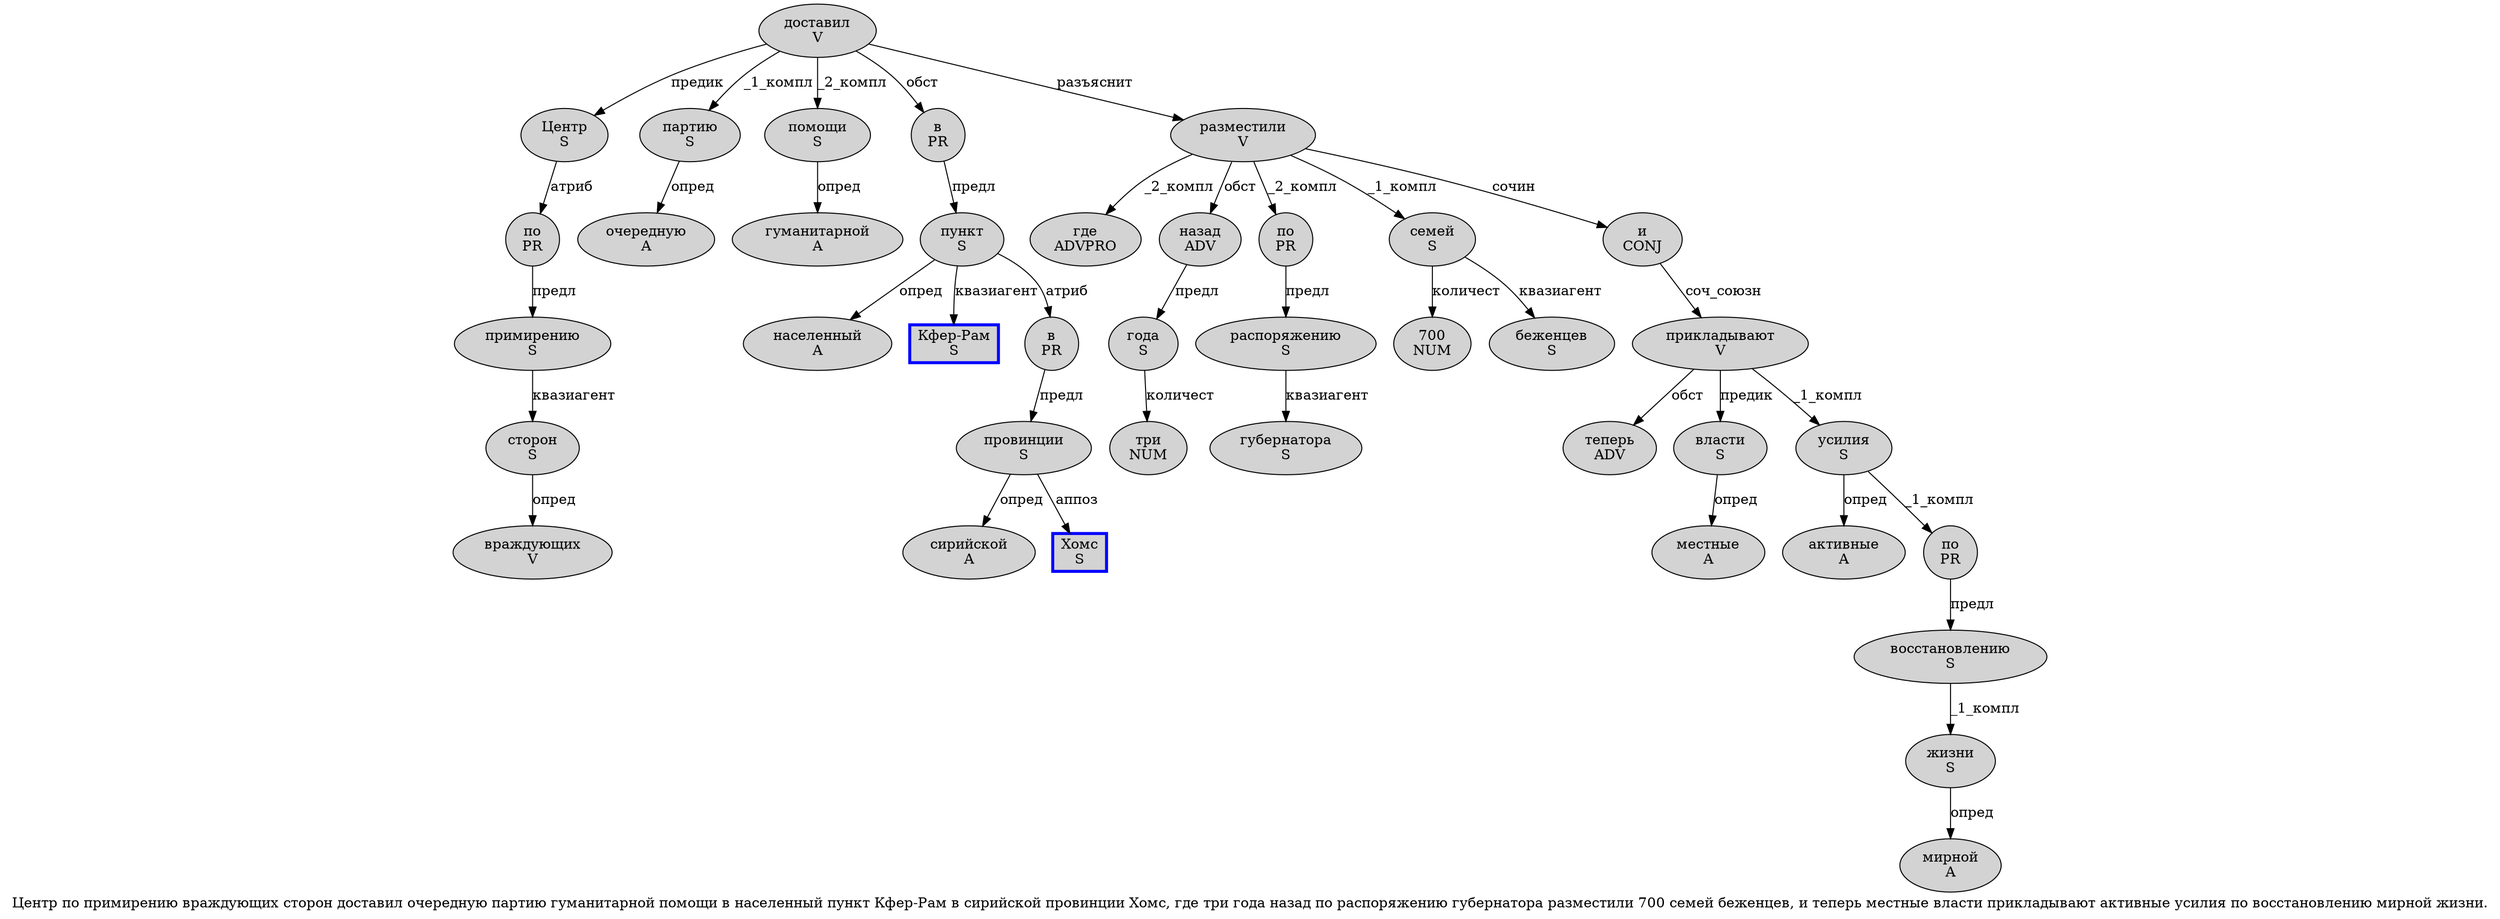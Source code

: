 digraph SENTENCE_1289 {
	graph [label="Центр по примирению враждующих сторон доставил очередную партию гуманитарной помощи в населенный пункт Кфер-Рам в сирийской провинции Хомс, где три года назад по распоряжению губернатора разместили 700 семей беженцев, и теперь местные власти прикладывают активные усилия по восстановлению мирной жизни."]
	node [style=filled]
		0 [label="Центр
S" color="" fillcolor=lightgray penwidth=1 shape=ellipse]
		1 [label="по
PR" color="" fillcolor=lightgray penwidth=1 shape=ellipse]
		2 [label="примирению
S" color="" fillcolor=lightgray penwidth=1 shape=ellipse]
		3 [label="враждующих
V" color="" fillcolor=lightgray penwidth=1 shape=ellipse]
		4 [label="сторон
S" color="" fillcolor=lightgray penwidth=1 shape=ellipse]
		5 [label="доставил
V" color="" fillcolor=lightgray penwidth=1 shape=ellipse]
		6 [label="очередную
A" color="" fillcolor=lightgray penwidth=1 shape=ellipse]
		7 [label="партию
S" color="" fillcolor=lightgray penwidth=1 shape=ellipse]
		8 [label="гуманитарной
A" color="" fillcolor=lightgray penwidth=1 shape=ellipse]
		9 [label="помощи
S" color="" fillcolor=lightgray penwidth=1 shape=ellipse]
		10 [label="в
PR" color="" fillcolor=lightgray penwidth=1 shape=ellipse]
		11 [label="населенный
A" color="" fillcolor=lightgray penwidth=1 shape=ellipse]
		12 [label="пункт
S" color="" fillcolor=lightgray penwidth=1 shape=ellipse]
		13 [label="Кфер-Рам
S" color=blue fillcolor=lightgray penwidth=3 shape=box]
		14 [label="в
PR" color="" fillcolor=lightgray penwidth=1 shape=ellipse]
		15 [label="сирийской
A" color="" fillcolor=lightgray penwidth=1 shape=ellipse]
		16 [label="провинции
S" color="" fillcolor=lightgray penwidth=1 shape=ellipse]
		17 [label="Хомс
S" color=blue fillcolor=lightgray penwidth=3 shape=box]
		19 [label="где
ADVPRO" color="" fillcolor=lightgray penwidth=1 shape=ellipse]
		20 [label="три
NUM" color="" fillcolor=lightgray penwidth=1 shape=ellipse]
		21 [label="года
S" color="" fillcolor=lightgray penwidth=1 shape=ellipse]
		22 [label="назад
ADV" color="" fillcolor=lightgray penwidth=1 shape=ellipse]
		23 [label="по
PR" color="" fillcolor=lightgray penwidth=1 shape=ellipse]
		24 [label="распоряжению
S" color="" fillcolor=lightgray penwidth=1 shape=ellipse]
		25 [label="губернатора
S" color="" fillcolor=lightgray penwidth=1 shape=ellipse]
		26 [label="разместили
V" color="" fillcolor=lightgray penwidth=1 shape=ellipse]
		27 [label="700
NUM" color="" fillcolor=lightgray penwidth=1 shape=ellipse]
		28 [label="семей
S" color="" fillcolor=lightgray penwidth=1 shape=ellipse]
		29 [label="беженцев
S" color="" fillcolor=lightgray penwidth=1 shape=ellipse]
		31 [label="и
CONJ" color="" fillcolor=lightgray penwidth=1 shape=ellipse]
		32 [label="теперь
ADV" color="" fillcolor=lightgray penwidth=1 shape=ellipse]
		33 [label="местные
A" color="" fillcolor=lightgray penwidth=1 shape=ellipse]
		34 [label="власти
S" color="" fillcolor=lightgray penwidth=1 shape=ellipse]
		35 [label="прикладывают
V" color="" fillcolor=lightgray penwidth=1 shape=ellipse]
		36 [label="активные
A" color="" fillcolor=lightgray penwidth=1 shape=ellipse]
		37 [label="усилия
S" color="" fillcolor=lightgray penwidth=1 shape=ellipse]
		38 [label="по
PR" color="" fillcolor=lightgray penwidth=1 shape=ellipse]
		39 [label="восстановлению
S" color="" fillcolor=lightgray penwidth=1 shape=ellipse]
		40 [label="мирной
A" color="" fillcolor=lightgray penwidth=1 shape=ellipse]
		41 [label="жизни
S" color="" fillcolor=lightgray penwidth=1 shape=ellipse]
			4 -> 3 [label="опред"]
			34 -> 33 [label="опред"]
			1 -> 2 [label="предл"]
			41 -> 40 [label="опред"]
			22 -> 21 [label="предл"]
			21 -> 20 [label="количест"]
			2 -> 4 [label="квазиагент"]
			7 -> 6 [label="опред"]
			26 -> 19 [label="_2_компл"]
			26 -> 22 [label="обст"]
			26 -> 23 [label="_2_компл"]
			26 -> 28 [label="_1_компл"]
			26 -> 31 [label="сочин"]
			38 -> 39 [label="предл"]
			28 -> 27 [label="количест"]
			28 -> 29 [label="квазиагент"]
			16 -> 15 [label="опред"]
			16 -> 17 [label="аппоз"]
			12 -> 11 [label="опред"]
			12 -> 13 [label="квазиагент"]
			12 -> 14 [label="атриб"]
			35 -> 32 [label="обст"]
			35 -> 34 [label="предик"]
			35 -> 37 [label="_1_компл"]
			14 -> 16 [label="предл"]
			39 -> 41 [label="_1_компл"]
			9 -> 8 [label="опред"]
			31 -> 35 [label="соч_союзн"]
			23 -> 24 [label="предл"]
			37 -> 36 [label="опред"]
			37 -> 38 [label="_1_компл"]
			0 -> 1 [label="атриб"]
			10 -> 12 [label="предл"]
			5 -> 0 [label="предик"]
			5 -> 7 [label="_1_компл"]
			5 -> 9 [label="_2_компл"]
			5 -> 10 [label="обст"]
			5 -> 26 [label="разъяснит"]
			24 -> 25 [label="квазиагент"]
}